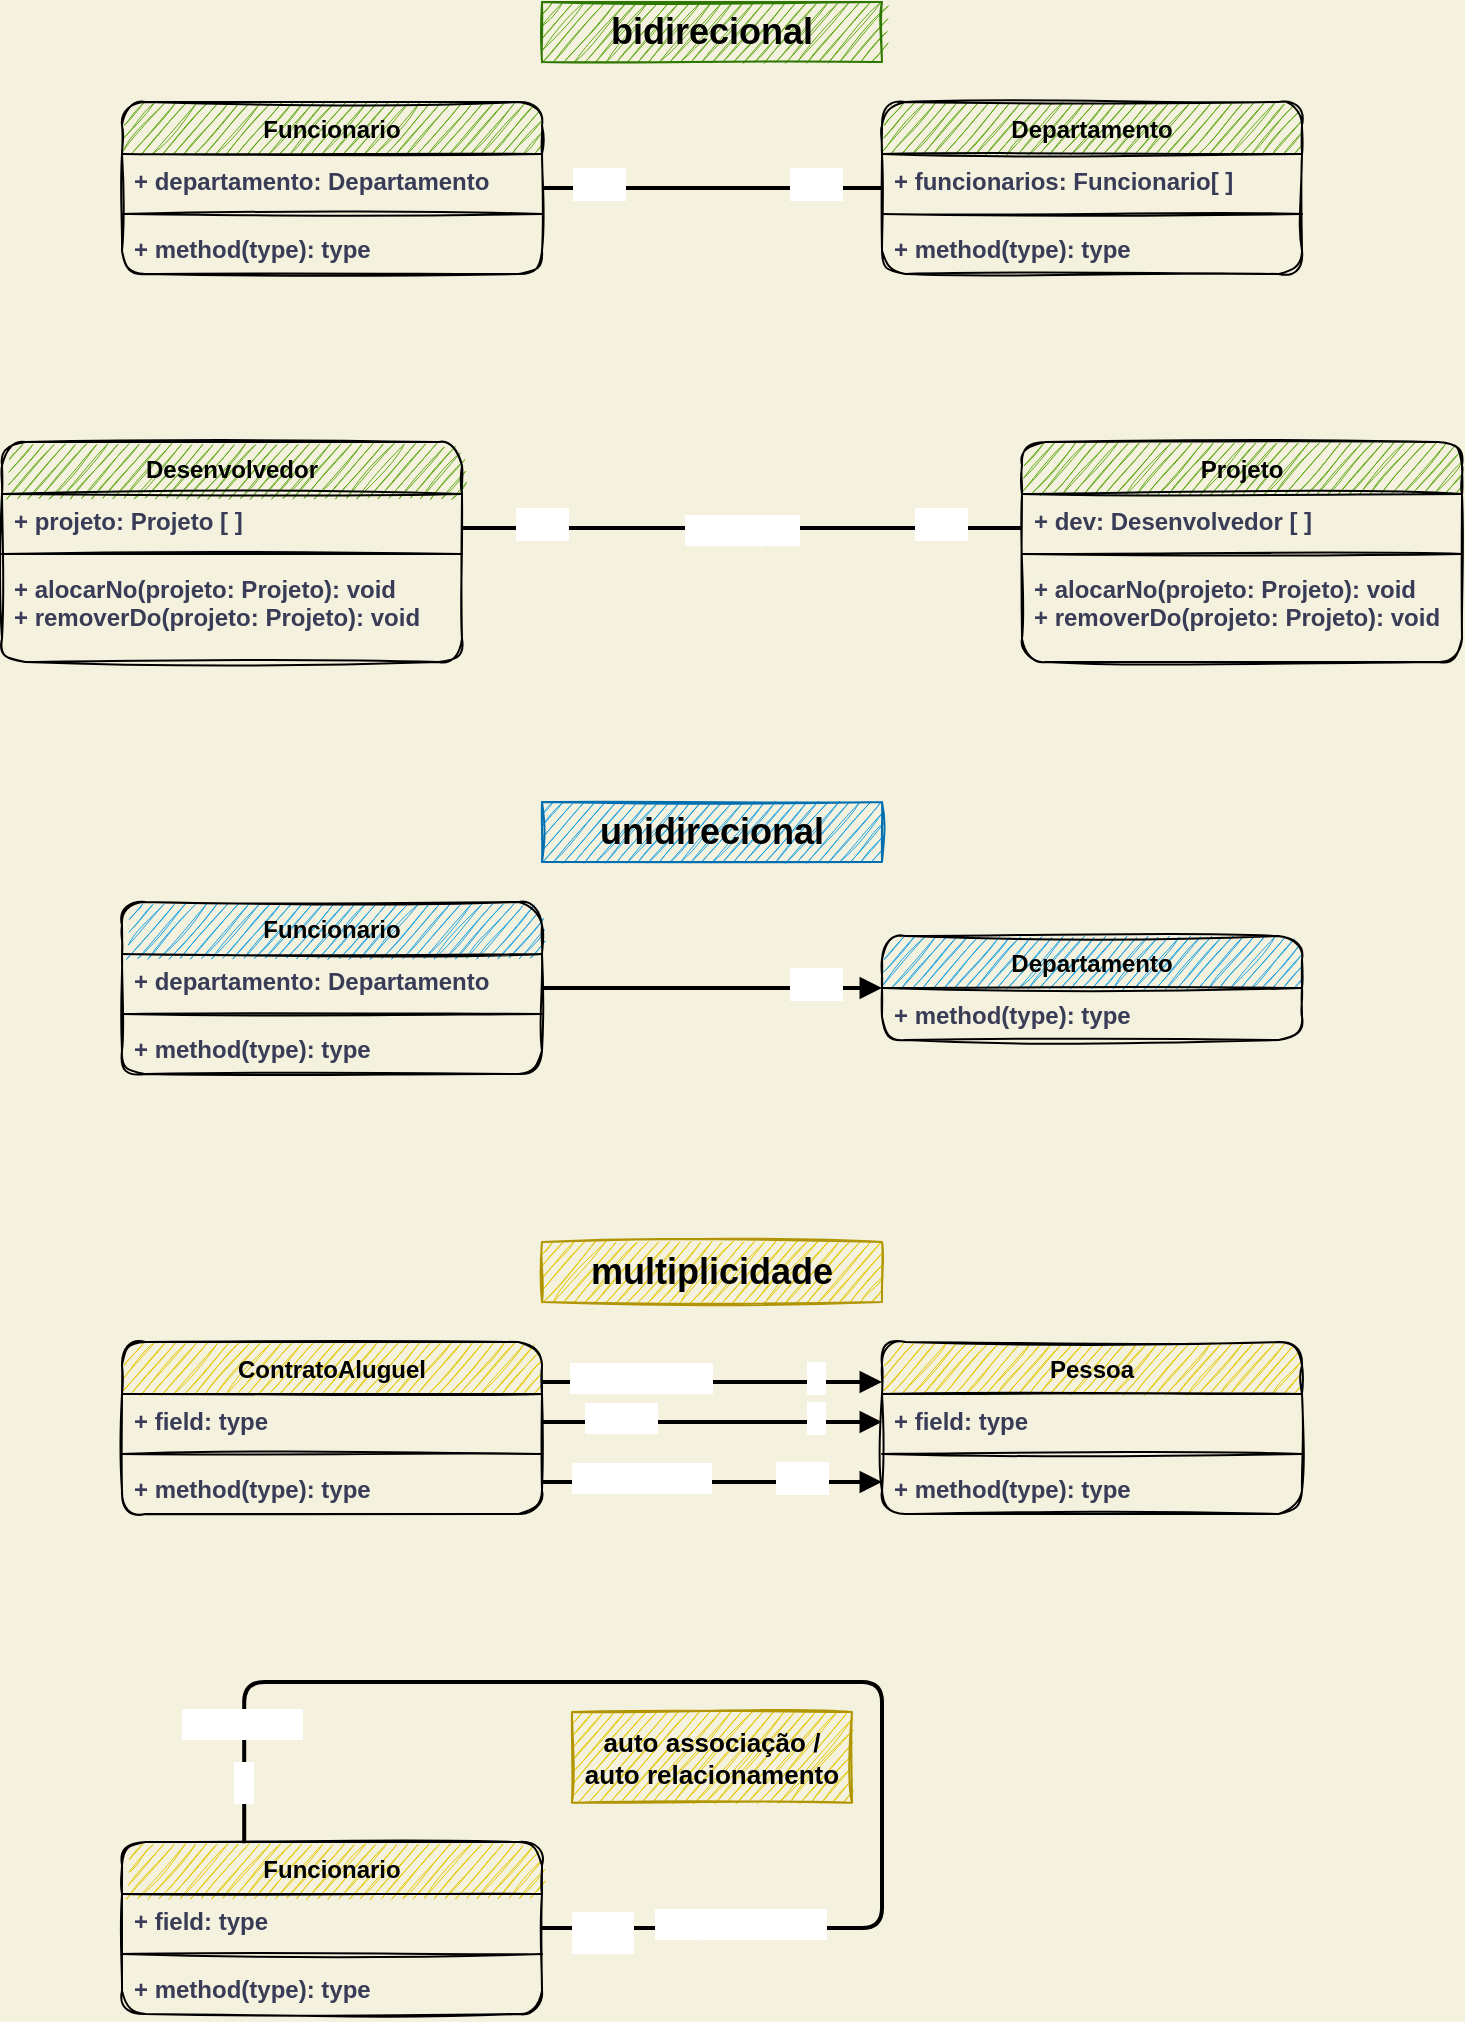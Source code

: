 <mxfile version="20.0.4" type="device"><diagram id="A14jCHlfrYvYMlt7KPX3" name="Page-1"><mxGraphModel dx="813" dy="454" grid="1" gridSize="10" guides="1" tooltips="1" connect="1" arrows="1" fold="1" page="1" pageScale="1" pageWidth="850" pageHeight="1100" background="#F4F1DE" math="0" shadow="0"><root><mxCell id="0"/><mxCell id="1" parent="0"/><mxCell id="G4GOru1TrKo3z1PzSqFV-5" value="Funcionario" style="swimlane;fontStyle=1;align=center;verticalAlign=top;childLayout=stackLayout;horizontal=1;startSize=26;horizontalStack=0;resizeParent=1;resizeParentMax=0;resizeLast=0;collapsible=1;marginBottom=0;rounded=1;sketch=1;strokeColor=#000000;fillColor=#60a917;fontColor=#000000;" vertex="1" parent="1"><mxGeometry x="130" y="130" width="210" height="86" as="geometry"/></mxCell><mxCell id="G4GOru1TrKo3z1PzSqFV-6" value="+ departamento: Departamento" style="text;strokeColor=none;fillColor=none;align=left;verticalAlign=top;spacingLeft=4;spacingRight=4;overflow=hidden;rotatable=0;points=[[0,0.5],[1,0.5]];portConstraint=eastwest;rounded=0;sketch=0;fontColor=#393C56;fontStyle=1" vertex="1" parent="G4GOru1TrKo3z1PzSqFV-5"><mxGeometry y="26" width="210" height="26" as="geometry"/></mxCell><mxCell id="G4GOru1TrKo3z1PzSqFV-7" value="" style="line;strokeWidth=1;fillColor=none;align=left;verticalAlign=middle;spacingTop=-1;spacingLeft=3;spacingRight=3;rotatable=0;labelPosition=right;points=[];portConstraint=eastwest;rounded=0;sketch=1;fontColor=#393C56;strokeColor=#000000;" vertex="1" parent="G4GOru1TrKo3z1PzSqFV-5"><mxGeometry y="52" width="210" height="8" as="geometry"/></mxCell><mxCell id="G4GOru1TrKo3z1PzSqFV-8" value="+ method(type): type" style="text;strokeColor=none;fillColor=none;align=left;verticalAlign=top;spacingLeft=4;spacingRight=4;overflow=hidden;rotatable=0;points=[[0,0.5],[1,0.5]];portConstraint=eastwest;rounded=0;sketch=0;fontColor=#393C56;fontStyle=1" vertex="1" parent="G4GOru1TrKo3z1PzSqFV-5"><mxGeometry y="60" width="210" height="26" as="geometry"/></mxCell><mxCell id="G4GOru1TrKo3z1PzSqFV-9" value="Departamento" style="swimlane;fontStyle=1;align=center;verticalAlign=top;childLayout=stackLayout;horizontal=1;startSize=26;horizontalStack=0;resizeParent=1;resizeParentMax=0;resizeLast=0;collapsible=1;marginBottom=0;rounded=1;sketch=1;strokeColor=#000000;fillColor=#60a917;fontColor=#000000;" vertex="1" parent="1"><mxGeometry x="510" y="130" width="210" height="86" as="geometry"/></mxCell><mxCell id="G4GOru1TrKo3z1PzSqFV-10" value="+ funcionarios: Funcionario[ ]" style="text;strokeColor=none;fillColor=none;align=left;verticalAlign=top;spacingLeft=4;spacingRight=4;overflow=hidden;rotatable=0;points=[[0,0.5],[1,0.5]];portConstraint=eastwest;rounded=0;sketch=0;fontColor=#393C56;fontStyle=1" vertex="1" parent="G4GOru1TrKo3z1PzSqFV-9"><mxGeometry y="26" width="210" height="26" as="geometry"/></mxCell><mxCell id="G4GOru1TrKo3z1PzSqFV-11" value="" style="line;strokeWidth=1;fillColor=none;align=left;verticalAlign=middle;spacingTop=-1;spacingLeft=3;spacingRight=3;rotatable=0;labelPosition=right;points=[];portConstraint=eastwest;rounded=0;sketch=1;fontColor=#393C56;strokeColor=#000000;" vertex="1" parent="G4GOru1TrKo3z1PzSqFV-9"><mxGeometry y="52" width="210" height="8" as="geometry"/></mxCell><mxCell id="G4GOru1TrKo3z1PzSqFV-12" value="+ method(type): type" style="text;strokeColor=none;fillColor=none;align=left;verticalAlign=top;spacingLeft=4;spacingRight=4;overflow=hidden;rotatable=0;points=[[0,0.5],[1,0.5]];portConstraint=eastwest;rounded=0;sketch=0;fontColor=#393C56;fontStyle=1" vertex="1" parent="G4GOru1TrKo3z1PzSqFV-9"><mxGeometry y="60" width="210" height="26" as="geometry"/></mxCell><mxCell id="G4GOru1TrKo3z1PzSqFV-13" style="edgeStyle=orthogonalEdgeStyle;sketch=0;orthogonalLoop=1;jettySize=auto;html=1;fontSize=25;fontColor=#000000;strokeColor=#000000;fillColor=#cdeb8b;endArrow=none;endFill=0;rounded=1;strokeWidth=2;" edge="1" parent="1" source="G4GOru1TrKo3z1PzSqFV-9" target="G4GOru1TrKo3z1PzSqFV-5"><mxGeometry relative="1" as="geometry"><mxPoint x="625" y="290" as="sourcePoint"/><mxPoint x="425" y="290" as="targetPoint"/><Array as="points"><mxPoint x="520" y="173"/><mxPoint x="520" y="173"/></Array></mxGeometry></mxCell><mxCell id="G4GOru1TrKo3z1PzSqFV-14" value="0..n" style="edgeLabel;align=center;verticalAlign=middle;resizable=0;points=[];fontColor=#FFFFFF;labelBackgroundColor=default;labelBorderColor=none;fontSize=15;" vertex="1" connectable="0" parent="G4GOru1TrKo3z1PzSqFV-13"><mxGeometry x="0.663" y="2" relative="1" as="geometry"><mxPoint y="-5" as="offset"/></mxGeometry></mxCell><mxCell id="G4GOru1TrKo3z1PzSqFV-15" value="0..1" style="edgeLabel;align=center;verticalAlign=middle;resizable=0;points=[];fontColor=#FFFFFF;spacingTop=0;spacing=2;fontSize=15;" vertex="1" connectable="0" parent="G4GOru1TrKo3z1PzSqFV-13"><mxGeometry x="-0.611" y="4" relative="1" as="geometry"><mxPoint y="-7" as="offset"/></mxGeometry></mxCell><mxCell id="G4GOru1TrKo3z1PzSqFV-17" value="Funcionario" style="swimlane;fontStyle=1;align=center;verticalAlign=top;childLayout=stackLayout;horizontal=1;startSize=26;horizontalStack=0;resizeParent=1;resizeParentMax=0;resizeLast=0;collapsible=1;marginBottom=0;rounded=1;sketch=1;strokeColor=#000000;fillColor=#1ba1e2;fontColor=#000000;" vertex="1" parent="1"><mxGeometry x="130" y="530" width="210" height="86" as="geometry"/></mxCell><mxCell id="G4GOru1TrKo3z1PzSqFV-18" value="+ departamento: Departamento" style="text;strokeColor=none;fillColor=none;align=left;verticalAlign=top;spacingLeft=4;spacingRight=4;overflow=hidden;rotatable=0;points=[[0,0.5],[1,0.5]];portConstraint=eastwest;rounded=0;sketch=0;fontColor=#393C56;fontStyle=1" vertex="1" parent="G4GOru1TrKo3z1PzSqFV-17"><mxGeometry y="26" width="210" height="26" as="geometry"/></mxCell><mxCell id="G4GOru1TrKo3z1PzSqFV-19" value="" style="line;strokeWidth=1;fillColor=none;align=left;verticalAlign=middle;spacingTop=-1;spacingLeft=3;spacingRight=3;rotatable=0;labelPosition=right;points=[];portConstraint=eastwest;rounded=0;sketch=1;fontColor=#393C56;strokeColor=#000000;" vertex="1" parent="G4GOru1TrKo3z1PzSqFV-17"><mxGeometry y="52" width="210" height="8" as="geometry"/></mxCell><mxCell id="G4GOru1TrKo3z1PzSqFV-20" value="+ method(type): type" style="text;strokeColor=none;fillColor=none;align=left;verticalAlign=top;spacingLeft=4;spacingRight=4;overflow=hidden;rotatable=0;points=[[0,0.5],[1,0.5]];portConstraint=eastwest;rounded=0;sketch=0;fontColor=#393C56;fontStyle=1" vertex="1" parent="G4GOru1TrKo3z1PzSqFV-17"><mxGeometry y="60" width="210" height="26" as="geometry"/></mxCell><mxCell id="G4GOru1TrKo3z1PzSqFV-21" value="Departamento" style="swimlane;fontStyle=1;align=center;verticalAlign=top;childLayout=stackLayout;horizontal=1;startSize=26;horizontalStack=0;resizeParent=1;resizeParentMax=0;resizeLast=0;collapsible=1;marginBottom=0;rounded=1;sketch=1;strokeColor=#000000;fillColor=#1ba1e2;fontColor=#000000;" vertex="1" parent="1"><mxGeometry x="510" y="547" width="210" height="52" as="geometry"/></mxCell><mxCell id="G4GOru1TrKo3z1PzSqFV-24" value="+ method(type): type" style="text;strokeColor=none;fillColor=none;align=left;verticalAlign=top;spacingLeft=4;spacingRight=4;overflow=hidden;rotatable=0;points=[[0,0.5],[1,0.5]];portConstraint=eastwest;rounded=0;sketch=0;fontColor=#393C56;fontStyle=1" vertex="1" parent="G4GOru1TrKo3z1PzSqFV-21"><mxGeometry y="26" width="210" height="26" as="geometry"/></mxCell><mxCell id="G4GOru1TrKo3z1PzSqFV-25" style="edgeStyle=orthogonalEdgeStyle;sketch=0;orthogonalLoop=1;jettySize=auto;html=1;fontSize=25;fontColor=#000000;strokeColor=#000000;fillColor=#cdeb8b;endArrow=none;endFill=0;rounded=1;strokeWidth=2;startArrow=block;startFill=1;" edge="1" parent="1" source="G4GOru1TrKo3z1PzSqFV-21" target="G4GOru1TrKo3z1PzSqFV-17"><mxGeometry relative="1" as="geometry"><mxPoint x="625" y="690" as="sourcePoint"/><mxPoint x="425" y="690" as="targetPoint"/><Array as="points"><mxPoint x="520" y="573"/><mxPoint x="520" y="573"/></Array></mxGeometry></mxCell><mxCell id="G4GOru1TrKo3z1PzSqFV-27" value="0..1" style="edgeLabel;align=center;verticalAlign=middle;resizable=0;points=[];fontColor=#FFFFFF;spacingTop=0;spacing=2;fontSize=15;" vertex="1" connectable="0" parent="G4GOru1TrKo3z1PzSqFV-25"><mxGeometry x="-0.611" y="4" relative="1" as="geometry"><mxPoint y="-7" as="offset"/></mxGeometry></mxCell><mxCell id="G4GOru1TrKo3z1PzSqFV-51" value="bidirecional" style="text;html=1;strokeColor=#2D7600;fillColor=#60a917;align=center;verticalAlign=middle;whiteSpace=wrap;rounded=0;labelBackgroundColor=none;sketch=1;fontColor=#000000;fontStyle=1;fontSize=18;" vertex="1" parent="1"><mxGeometry x="340" y="80" width="170" height="30" as="geometry"/></mxCell><mxCell id="G4GOru1TrKo3z1PzSqFV-52" value="unidirecional" style="text;html=1;strokeColor=#006EAF;fillColor=#1ba1e2;align=center;verticalAlign=middle;whiteSpace=wrap;rounded=0;labelBackgroundColor=none;sketch=1;fontColor=#000000;fontStyle=1;fontSize=18;" vertex="1" parent="1"><mxGeometry x="340" y="480" width="170" height="30" as="geometry"/></mxCell><mxCell id="G4GOru1TrKo3z1PzSqFV-53" value="ContratoAluguel" style="swimlane;fontStyle=1;align=center;verticalAlign=top;childLayout=stackLayout;horizontal=1;startSize=26;horizontalStack=0;resizeParent=1;resizeParentMax=0;resizeLast=0;collapsible=1;marginBottom=0;rounded=1;sketch=1;strokeColor=#000000;fillColor=#e3c800;fontColor=#000000;" vertex="1" parent="1"><mxGeometry x="130" y="750" width="210" height="86" as="geometry"/></mxCell><mxCell id="G4GOru1TrKo3z1PzSqFV-54" value="+ field: type" style="text;strokeColor=none;fillColor=none;align=left;verticalAlign=top;spacingLeft=4;spacingRight=4;overflow=hidden;rotatable=0;points=[[0,0.5],[1,0.5]];portConstraint=eastwest;rounded=0;sketch=0;fontColor=#393C56;fontStyle=1" vertex="1" parent="G4GOru1TrKo3z1PzSqFV-53"><mxGeometry y="26" width="210" height="26" as="geometry"/></mxCell><mxCell id="G4GOru1TrKo3z1PzSqFV-55" value="" style="line;strokeWidth=1;fillColor=none;align=left;verticalAlign=middle;spacingTop=-1;spacingLeft=3;spacingRight=3;rotatable=0;labelPosition=right;points=[];portConstraint=eastwest;rounded=0;sketch=1;fontColor=#393C56;strokeColor=#000000;" vertex="1" parent="G4GOru1TrKo3z1PzSqFV-53"><mxGeometry y="52" width="210" height="8" as="geometry"/></mxCell><mxCell id="G4GOru1TrKo3z1PzSqFV-56" value="+ method(type): type" style="text;strokeColor=none;fillColor=none;align=left;verticalAlign=top;spacingLeft=4;spacingRight=4;overflow=hidden;rotatable=0;points=[[0,0.5],[1,0.5]];portConstraint=eastwest;rounded=0;sketch=0;fontColor=#393C56;fontStyle=1" vertex="1" parent="G4GOru1TrKo3z1PzSqFV-53"><mxGeometry y="60" width="210" height="26" as="geometry"/></mxCell><mxCell id="G4GOru1TrKo3z1PzSqFV-57" value="Pessoa" style="swimlane;fontStyle=1;align=center;verticalAlign=top;childLayout=stackLayout;horizontal=1;startSize=26;horizontalStack=0;resizeParent=1;resizeParentMax=0;resizeLast=0;collapsible=1;marginBottom=0;rounded=1;sketch=1;strokeColor=#000000;fillColor=#e3c800;fontColor=#000000;" vertex="1" parent="1"><mxGeometry x="510" y="750" width="210" height="86" as="geometry"/></mxCell><mxCell id="G4GOru1TrKo3z1PzSqFV-58" value="+ field: type" style="text;strokeColor=none;fillColor=none;align=left;verticalAlign=top;spacingLeft=4;spacingRight=4;overflow=hidden;rotatable=0;points=[[0,0.5],[1,0.5]];portConstraint=eastwest;rounded=0;sketch=0;fontColor=#393C56;fontStyle=1" vertex="1" parent="G4GOru1TrKo3z1PzSqFV-57"><mxGeometry y="26" width="210" height="26" as="geometry"/></mxCell><mxCell id="G4GOru1TrKo3z1PzSqFV-59" value="" style="line;strokeWidth=1;fillColor=none;align=left;verticalAlign=middle;spacingTop=-1;spacingLeft=3;spacingRight=3;rotatable=0;labelPosition=right;points=[];portConstraint=eastwest;rounded=0;sketch=1;fontColor=#393C56;strokeColor=#000000;" vertex="1" parent="G4GOru1TrKo3z1PzSqFV-57"><mxGeometry y="52" width="210" height="8" as="geometry"/></mxCell><mxCell id="G4GOru1TrKo3z1PzSqFV-60" value="+ method(type): type" style="text;strokeColor=none;fillColor=none;align=left;verticalAlign=top;spacingLeft=4;spacingRight=4;overflow=hidden;rotatable=0;points=[[0,0.5],[1,0.5]];portConstraint=eastwest;rounded=0;sketch=0;fontColor=#393C56;fontStyle=1" vertex="1" parent="G4GOru1TrKo3z1PzSqFV-57"><mxGeometry y="60" width="210" height="26" as="geometry"/></mxCell><mxCell id="G4GOru1TrKo3z1PzSqFV-61" style="edgeStyle=orthogonalEdgeStyle;sketch=0;orthogonalLoop=1;jettySize=auto;html=1;fontSize=25;fontColor=#000000;strokeColor=#000000;fillColor=#cdeb8b;endArrow=none;endFill=0;rounded=1;strokeWidth=2;startArrow=block;startFill=1;" edge="1" parent="1" source="G4GOru1TrKo3z1PzSqFV-57" target="G4GOru1TrKo3z1PzSqFV-53"><mxGeometry relative="1" as="geometry"><mxPoint x="625" y="910" as="sourcePoint"/><mxPoint x="425" y="910" as="targetPoint"/><Array as="points"><mxPoint x="430" y="770"/><mxPoint x="430" y="770"/></Array></mxGeometry></mxCell><mxCell id="G4GOru1TrKo3z1PzSqFV-63" value="1" style="edgeLabel;align=center;verticalAlign=middle;resizable=0;points=[];fontColor=#FFFFFF;spacingTop=0;spacing=2;fontSize=15;" vertex="1" connectable="0" parent="G4GOru1TrKo3z1PzSqFV-61"><mxGeometry x="-0.611" y="4" relative="1" as="geometry"><mxPoint y="-7" as="offset"/></mxGeometry></mxCell><mxCell id="G4GOru1TrKo3z1PzSqFV-80" value="contratante" style="edgeLabel;align=center;verticalAlign=middle;resizable=0;points=[];fontColor=#FFFFFF;labelBackgroundColor=default;labelBorderColor=none;fontSize=14;" vertex="1" connectable="0" parent="G4GOru1TrKo3z1PzSqFV-61"><mxGeometry x="0.663" y="2" relative="1" as="geometry"><mxPoint x="21" y="-5" as="offset"/></mxGeometry></mxCell><mxCell id="G4GOru1TrKo3z1PzSqFV-64" value="multiplicidade" style="text;html=1;strokeColor=#B09500;fillColor=#e3c800;align=center;verticalAlign=middle;whiteSpace=wrap;rounded=0;labelBackgroundColor=none;sketch=1;fontColor=#000000;fontStyle=1;fontSize=18;" vertex="1" parent="1"><mxGeometry x="340" y="700" width="170" height="30" as="geometry"/></mxCell><mxCell id="G4GOru1TrKo3z1PzSqFV-65" style="edgeStyle=orthogonalEdgeStyle;sketch=0;orthogonalLoop=1;jettySize=auto;html=1;fontSize=25;fontColor=#000000;strokeColor=#000000;fillColor=#cdeb8b;endArrow=none;endFill=0;rounded=1;strokeWidth=2;startArrow=block;startFill=1;" edge="1" parent="1" source="G4GOru1TrKo3z1PzSqFV-57" target="G4GOru1TrKo3z1PzSqFV-53"><mxGeometry relative="1" as="geometry"><mxPoint x="520" y="803" as="sourcePoint"/><mxPoint x="350" y="803" as="targetPoint"/><Array as="points"><mxPoint x="420" y="790"/><mxPoint x="420" y="790"/></Array></mxGeometry></mxCell><mxCell id="G4GOru1TrKo3z1PzSqFV-67" value="2" style="edgeLabel;align=center;verticalAlign=middle;resizable=0;points=[];fontColor=#FFFFFF;spacingTop=0;spacing=2;fontSize=15;" vertex="1" connectable="0" parent="G4GOru1TrKo3z1PzSqFV-65"><mxGeometry x="-0.611" y="4" relative="1" as="geometry"><mxPoint y="-7" as="offset"/></mxGeometry></mxCell><mxCell id="G4GOru1TrKo3z1PzSqFV-82" value="fiador" style="edgeLabel;align=center;verticalAlign=middle;resizable=0;points=[];fontColor=#FFFFFF;labelBackgroundColor=default;labelBorderColor=none;fontSize=14;" vertex="1" connectable="0" parent="G4GOru1TrKo3z1PzSqFV-65"><mxGeometry x="0.663" y="2" relative="1" as="geometry"><mxPoint x="11" y="-5" as="offset"/></mxGeometry></mxCell><mxCell id="G4GOru1TrKo3z1PzSqFV-68" style="edgeStyle=orthogonalEdgeStyle;sketch=0;orthogonalLoop=1;jettySize=auto;html=1;fontSize=25;fontColor=#000000;strokeColor=#000000;fillColor=#cdeb8b;endArrow=none;endFill=0;rounded=1;strokeWidth=2;startArrow=block;startFill=1;" edge="1" parent="1" source="G4GOru1TrKo3z1PzSqFV-57" target="G4GOru1TrKo3z1PzSqFV-53"><mxGeometry relative="1" as="geometry"><mxPoint x="520" y="800" as="sourcePoint"/><mxPoint x="350" y="800" as="targetPoint"/><Array as="points"><mxPoint x="420" y="820"/><mxPoint x="420" y="820"/></Array></mxGeometry></mxCell><mxCell id="G4GOru1TrKo3z1PzSqFV-70" value="2..5" style="edgeLabel;align=center;verticalAlign=middle;resizable=0;points=[];fontColor=#FFFFFF;spacingTop=0;spacing=2;fontSize=15;" vertex="1" connectable="0" parent="G4GOru1TrKo3z1PzSqFV-68"><mxGeometry x="-0.611" y="4" relative="1" as="geometry"><mxPoint x="-7" y="-7" as="offset"/></mxGeometry></mxCell><mxCell id="G4GOru1TrKo3z1PzSqFV-81" value="testemulha" style="edgeLabel;align=center;verticalAlign=middle;resizable=0;points=[];fontColor=#FFFFFF;labelBackgroundColor=default;labelBorderColor=none;fontSize=14;" vertex="1" connectable="0" parent="G4GOru1TrKo3z1PzSqFV-68"><mxGeometry x="0.663" y="2" relative="1" as="geometry"><mxPoint x="21" y="-5" as="offset"/></mxGeometry></mxCell><mxCell id="G4GOru1TrKo3z1PzSqFV-71" value="Funcionario" style="swimlane;fontStyle=1;align=center;verticalAlign=top;childLayout=stackLayout;horizontal=1;startSize=26;horizontalStack=0;resizeParent=1;resizeParentMax=0;resizeLast=0;collapsible=1;marginBottom=0;rounded=1;sketch=1;strokeColor=#000000;fillColor=#e3c800;fontColor=#000000;" vertex="1" parent="1"><mxGeometry x="130" y="1000" width="210" height="86" as="geometry"/></mxCell><mxCell id="G4GOru1TrKo3z1PzSqFV-72" value="+ field: type" style="text;strokeColor=none;fillColor=none;align=left;verticalAlign=top;spacingLeft=4;spacingRight=4;overflow=hidden;rotatable=0;points=[[0,0.5],[1,0.5]];portConstraint=eastwest;rounded=0;sketch=0;fontColor=#393C56;fontStyle=1" vertex="1" parent="G4GOru1TrKo3z1PzSqFV-71"><mxGeometry y="26" width="210" height="26" as="geometry"/></mxCell><mxCell id="G4GOru1TrKo3z1PzSqFV-73" value="" style="line;strokeWidth=1;fillColor=none;align=left;verticalAlign=middle;spacingTop=-1;spacingLeft=3;spacingRight=3;rotatable=0;labelPosition=right;points=[];portConstraint=eastwest;rounded=0;sketch=1;fontColor=#393C56;strokeColor=#000000;" vertex="1" parent="G4GOru1TrKo3z1PzSqFV-71"><mxGeometry y="52" width="210" height="8" as="geometry"/></mxCell><mxCell id="G4GOru1TrKo3z1PzSqFV-74" value="+ method(type): type" style="text;strokeColor=none;fillColor=none;align=left;verticalAlign=top;spacingLeft=4;spacingRight=4;overflow=hidden;rotatable=0;points=[[0,0.5],[1,0.5]];portConstraint=eastwest;rounded=0;sketch=0;fontColor=#393C56;fontStyle=1" vertex="1" parent="G4GOru1TrKo3z1PzSqFV-71"><mxGeometry y="60" width="210" height="26" as="geometry"/></mxCell><mxCell id="G4GOru1TrKo3z1PzSqFV-75" style="edgeStyle=orthogonalEdgeStyle;sketch=0;orthogonalLoop=1;jettySize=auto;html=1;fontSize=25;fontColor=#000000;strokeColor=#000000;fillColor=#cdeb8b;endArrow=none;endFill=0;rounded=1;strokeWidth=2;startArrow=none;startFill=0;exitX=0.291;exitY=0.007;exitDx=0;exitDy=0;exitPerimeter=0;" edge="1" parent="1" source="G4GOru1TrKo3z1PzSqFV-71" target="G4GOru1TrKo3z1PzSqFV-71"><mxGeometry relative="1" as="geometry"><mxPoint x="530" y="790" as="sourcePoint"/><mxPoint x="360" y="790" as="targetPoint"/><Array as="points"><mxPoint x="191" y="920"/><mxPoint x="510" y="920"/><mxPoint x="510" y="1043"/></Array></mxGeometry></mxCell><mxCell id="G4GOru1TrKo3z1PzSqFV-76" value="é aprendiz de" style="edgeLabel;align=center;verticalAlign=middle;resizable=0;points=[];fontColor=#FFFFFF;labelBackgroundColor=default;labelBorderColor=none;fontSize=14;" vertex="1" connectable="0" parent="G4GOru1TrKo3z1PzSqFV-75"><mxGeometry x="0.663" y="2" relative="1" as="geometry"><mxPoint x="-17" y="-5" as="offset"/></mxGeometry></mxCell><mxCell id="G4GOru1TrKo3z1PzSqFV-77" value="é tutor de" style="edgeLabel;align=center;verticalAlign=middle;resizable=0;points=[];fontColor=#FFFFFF;spacingTop=0;spacing=2;fontSize=14;" vertex="1" connectable="0" parent="G4GOru1TrKo3z1PzSqFV-75"><mxGeometry x="-0.611" y="4" relative="1" as="geometry"><mxPoint x="-55" y="24" as="offset"/></mxGeometry></mxCell><mxCell id="G4GOru1TrKo3z1PzSqFV-78" value="1" style="edgeLabel;html=1;align=center;verticalAlign=middle;resizable=0;points=[];fontSize=18;fontColor=#FFFFFF;" vertex="1" connectable="0" parent="G4GOru1TrKo3z1PzSqFV-75"><mxGeometry x="-0.935" y="-2" relative="1" as="geometry"><mxPoint x="-3" y="-8" as="offset"/></mxGeometry></mxCell><mxCell id="G4GOru1TrKo3z1PzSqFV-83" value="0..2" style="edgeLabel;html=1;align=center;verticalAlign=middle;resizable=0;points=[];fontSize=18;fontColor=#FFFFFF;" vertex="1" connectable="0" parent="1"><mxGeometry x="210.001" y="980.316" as="geometry"><mxPoint x="160" y="64" as="offset"/></mxGeometry></mxCell><mxCell id="G4GOru1TrKo3z1PzSqFV-84" value="auto associação / auto relacionamento" style="text;html=1;strokeColor=#B09500;fillColor=#e3c800;align=center;verticalAlign=middle;whiteSpace=wrap;rounded=0;labelBackgroundColor=none;sketch=1;fontColor=#000000;fontStyle=1;fontSize=13;" vertex="1" parent="1"><mxGeometry x="355" y="935" width="140" height="45.32" as="geometry"/></mxCell><mxCell id="G4GOru1TrKo3z1PzSqFV-85" value="Desenvolvedor" style="swimlane;fontStyle=1;align=center;verticalAlign=top;childLayout=stackLayout;horizontal=1;startSize=26;horizontalStack=0;resizeParent=1;resizeParentMax=0;resizeLast=0;collapsible=1;marginBottom=0;rounded=1;sketch=1;strokeColor=#000000;fillColor=#60a917;fontColor=#000000;" vertex="1" parent="1"><mxGeometry x="70" y="300" width="230" height="110" as="geometry"/></mxCell><mxCell id="G4GOru1TrKo3z1PzSqFV-86" value="+ projeto: Projeto [ ]" style="text;strokeColor=none;fillColor=none;align=left;verticalAlign=top;spacingLeft=4;spacingRight=4;overflow=hidden;rotatable=0;points=[[0,0.5],[1,0.5]];portConstraint=eastwest;rounded=0;sketch=0;fontColor=#393C56;fontStyle=1" vertex="1" parent="G4GOru1TrKo3z1PzSqFV-85"><mxGeometry y="26" width="230" height="26" as="geometry"/></mxCell><mxCell id="G4GOru1TrKo3z1PzSqFV-87" value="" style="line;strokeWidth=1;fillColor=none;align=left;verticalAlign=middle;spacingTop=-1;spacingLeft=3;spacingRight=3;rotatable=0;labelPosition=right;points=[];portConstraint=eastwest;rounded=0;sketch=1;fontColor=#393C56;strokeColor=#000000;" vertex="1" parent="G4GOru1TrKo3z1PzSqFV-85"><mxGeometry y="52" width="230" height="8" as="geometry"/></mxCell><mxCell id="G4GOru1TrKo3z1PzSqFV-88" value="+ alocarNo(projeto: Projeto): void&#10;+ removerDo(projeto: Projeto): void" style="text;strokeColor=none;fillColor=none;align=left;verticalAlign=top;spacingLeft=4;spacingRight=4;overflow=hidden;rotatable=0;points=[[0,0.5],[1,0.5]];portConstraint=eastwest;rounded=0;sketch=0;fontColor=#393C56;fontStyle=1" vertex="1" parent="G4GOru1TrKo3z1PzSqFV-85"><mxGeometry y="60" width="230" height="50" as="geometry"/></mxCell><mxCell id="G4GOru1TrKo3z1PzSqFV-89" value="Projeto" style="swimlane;fontStyle=1;align=center;verticalAlign=top;childLayout=stackLayout;horizontal=1;startSize=26;horizontalStack=0;resizeParent=1;resizeParentMax=0;resizeLast=0;collapsible=1;marginBottom=0;rounded=1;sketch=1;strokeColor=#000000;fillColor=#60a917;fontColor=#000000;" vertex="1" parent="1"><mxGeometry x="580" y="300" width="220" height="110" as="geometry"/></mxCell><mxCell id="G4GOru1TrKo3z1PzSqFV-90" value="+ dev: Desenvolvedor [ ]" style="text;strokeColor=none;fillColor=none;align=left;verticalAlign=top;spacingLeft=4;spacingRight=4;overflow=hidden;rotatable=0;points=[[0,0.5],[1,0.5]];portConstraint=eastwest;rounded=0;sketch=0;fontColor=#393C56;fontStyle=1" vertex="1" parent="G4GOru1TrKo3z1PzSqFV-89"><mxGeometry y="26" width="220" height="26" as="geometry"/></mxCell><mxCell id="G4GOru1TrKo3z1PzSqFV-91" value="" style="line;strokeWidth=1;fillColor=none;align=left;verticalAlign=middle;spacingTop=-1;spacingLeft=3;spacingRight=3;rotatable=0;labelPosition=right;points=[];portConstraint=eastwest;rounded=0;sketch=1;fontColor=#393C56;strokeColor=#000000;" vertex="1" parent="G4GOru1TrKo3z1PzSqFV-89"><mxGeometry y="52" width="220" height="8" as="geometry"/></mxCell><mxCell id="G4GOru1TrKo3z1PzSqFV-92" value="+ alocarNo(projeto: Projeto): void&#10;+ removerDo(projeto: Projeto): void" style="text;strokeColor=none;fillColor=none;align=left;verticalAlign=top;spacingLeft=4;spacingRight=4;overflow=hidden;rotatable=0;points=[[0,0.5],[1,0.5]];portConstraint=eastwest;rounded=0;sketch=0;fontColor=#393C56;fontStyle=1" vertex="1" parent="G4GOru1TrKo3z1PzSqFV-89"><mxGeometry y="60" width="220" height="50" as="geometry"/></mxCell><mxCell id="G4GOru1TrKo3z1PzSqFV-93" style="edgeStyle=orthogonalEdgeStyle;sketch=0;orthogonalLoop=1;jettySize=auto;html=1;fontSize=25;fontColor=#000000;strokeColor=#000000;fillColor=#cdeb8b;endArrow=none;endFill=0;rounded=1;strokeWidth=2;" edge="1" parent="1" source="G4GOru1TrKo3z1PzSqFV-89" target="G4GOru1TrKo3z1PzSqFV-85"><mxGeometry relative="1" as="geometry"><mxPoint x="625" y="460" as="sourcePoint"/><mxPoint x="425" y="460" as="targetPoint"/><Array as="points"><mxPoint x="520" y="343"/><mxPoint x="520" y="343"/></Array></mxGeometry></mxCell><mxCell id="G4GOru1TrKo3z1PzSqFV-94" value="0..5" style="edgeLabel;align=center;verticalAlign=middle;resizable=0;points=[];fontColor=#FFFFFF;labelBackgroundColor=default;labelBorderColor=none;fontSize=15;" vertex="1" connectable="0" parent="G4GOru1TrKo3z1PzSqFV-93"><mxGeometry x="0.663" y="2" relative="1" as="geometry"><mxPoint x="-7" y="-5" as="offset"/></mxGeometry></mxCell><mxCell id="G4GOru1TrKo3z1PzSqFV-95" value="0..2" style="edgeLabel;align=center;verticalAlign=middle;resizable=0;points=[];fontColor=#FFFFFF;spacingTop=0;spacing=2;fontSize=15;" vertex="1" connectable="0" parent="G4GOru1TrKo3z1PzSqFV-93"><mxGeometry x="-0.611" y="4" relative="1" as="geometry"><mxPoint x="14" y="-7" as="offset"/></mxGeometry></mxCell><mxCell id="G4GOru1TrKo3z1PzSqFV-96" value="alocação" style="edgeLabel;align=center;verticalAlign=middle;resizable=0;points=[];fontColor=#FFFFFF;labelBackgroundColor=default;labelBorderColor=none;fontSize=14;" vertex="1" connectable="0" parent="1"><mxGeometry x="439.997" y="343.004" as="geometry"><mxPoint as="offset"/></mxGeometry></mxCell></root></mxGraphModel></diagram></mxfile>